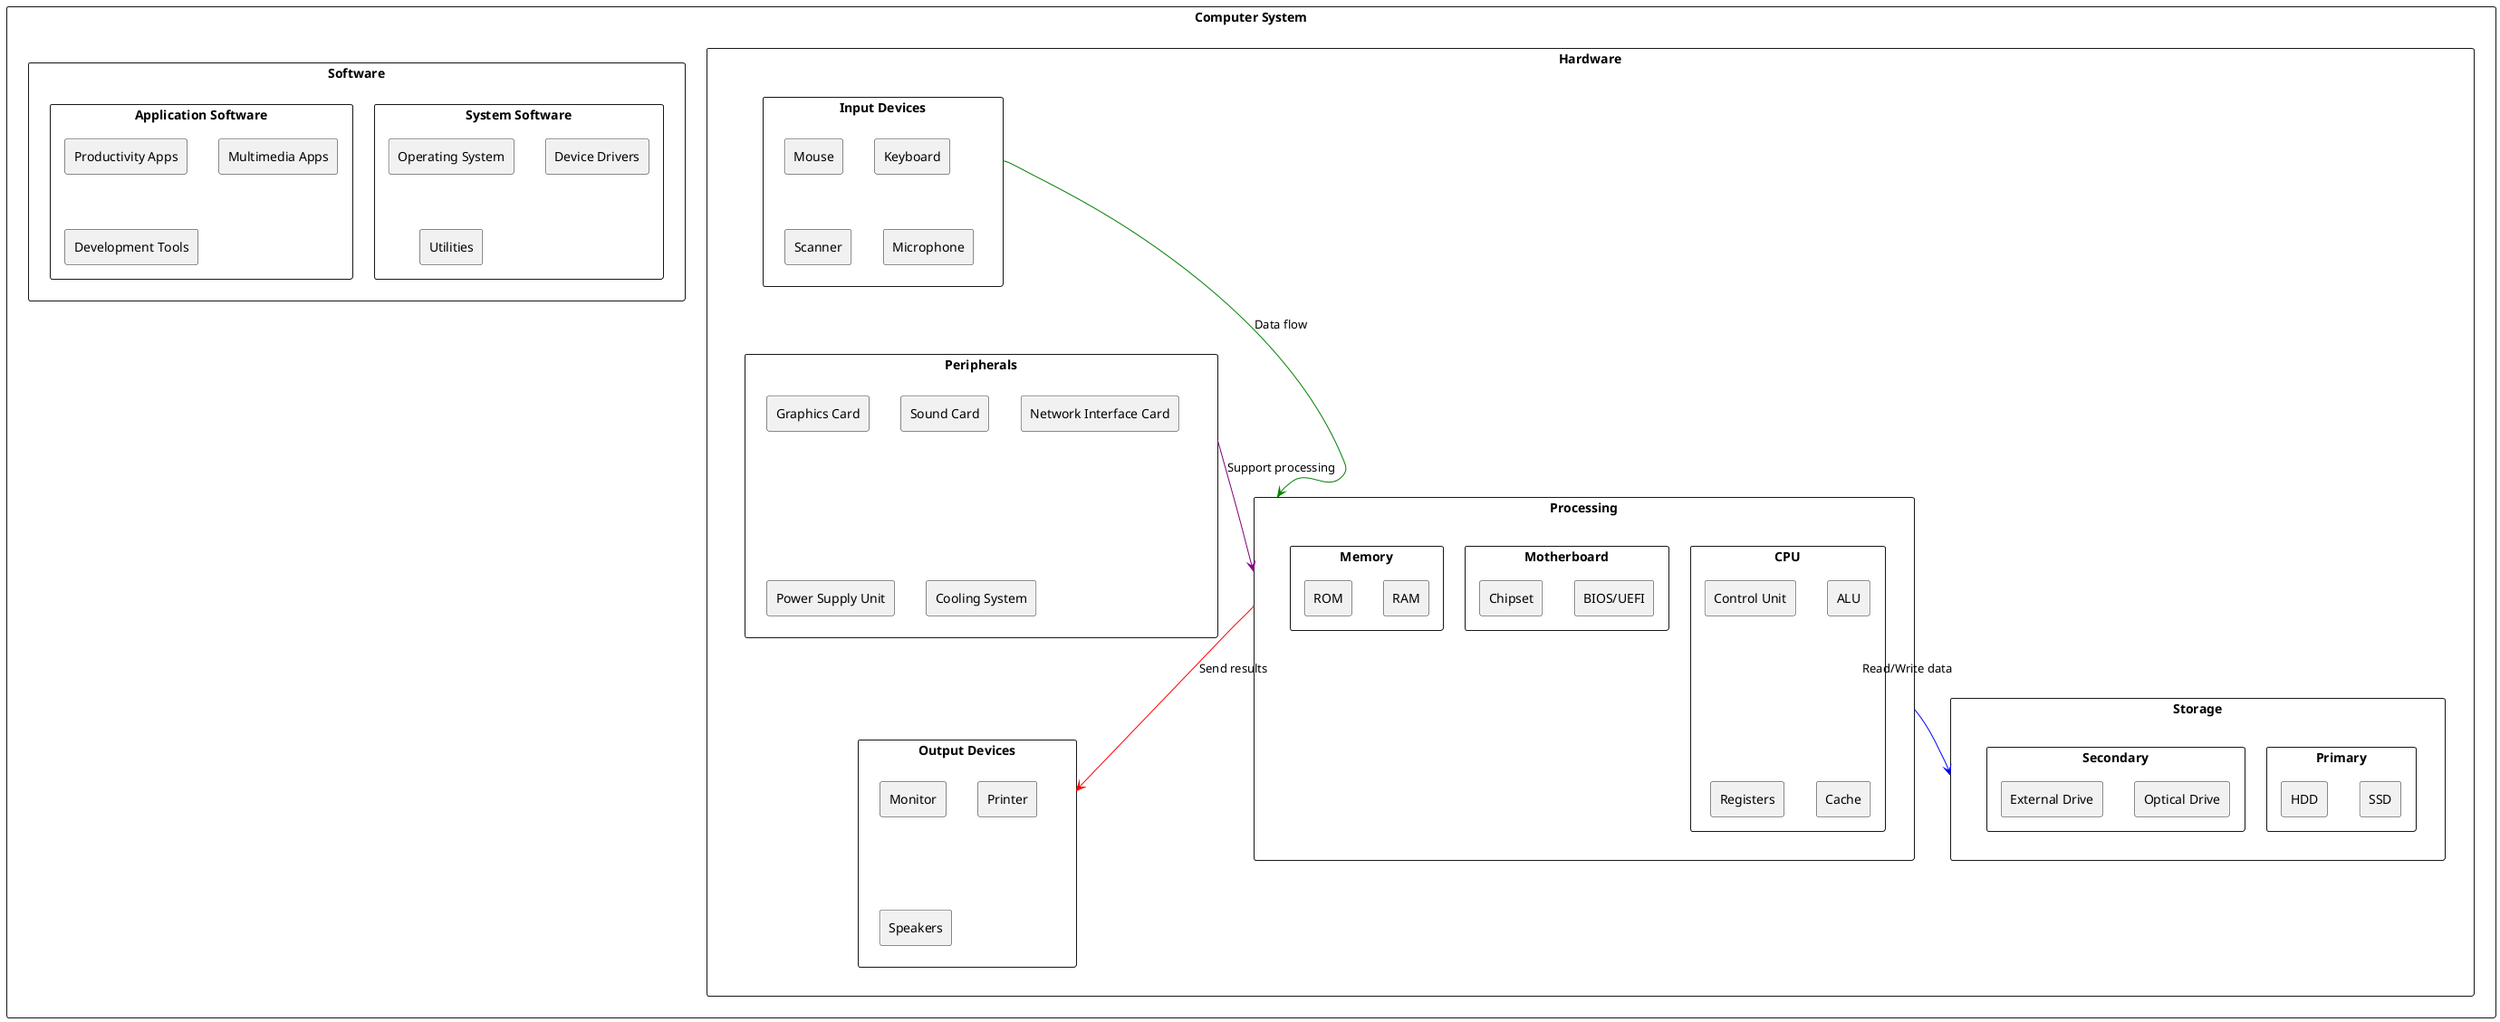 @startuml
skinparam {
  BackgroundColor transparent
  ArrowColor black
  BorderColor black
  NodeBackgroundColor lightblue
  NodeBorderColor black
}

rectangle "Computer System" {
  rectangle "Hardware" {
    rectangle "Input Devices" as input {
      rectangle "Keyboard"
      rectangle "Mouse"
      rectangle "Scanner"
      rectangle "Microphone"
    }
    
    rectangle "Processing" as processing {
      rectangle "CPU" {
        rectangle "Control Unit"
        rectangle "ALU"
        rectangle "Registers"
        rectangle "Cache"
      }
      
      rectangle "Motherboard" {
        rectangle "BIOS/UEFI"
        rectangle "Chipset"
      }
      
      rectangle "Memory" {
        rectangle "RAM"
        rectangle "ROM"
      }
    }
    
    rectangle "Storage" as storage {
      rectangle "Primary" {
        rectangle "SSD"
        rectangle "HDD"
      }
      rectangle "Secondary" {
        rectangle "Optical Drive"
        rectangle "External Drive"
      }
    }
    
    rectangle "Output Devices" as output {
      rectangle "Monitor"
      rectangle "Printer"
      rectangle "Speakers"
    }
    
    rectangle "Peripherals" as peripherals {
      rectangle "Graphics Card"
      rectangle "Sound Card"
      rectangle "Network Interface Card"
      rectangle "Power Supply Unit"
      rectangle "Cooling System"
    }
  }
  
  rectangle "Software" {
    rectangle "System Software" {
      rectangle "Operating System"
      rectangle "Device Drivers"
      rectangle "Utilities"
    }
    
    rectangle "Application Software" {
      rectangle "Productivity Apps"
      rectangle "Multimedia Apps"
      rectangle "Development Tools"
    }
  }
}

input -[#green]-> processing : Data flow
processing -[#blue]-> storage : Read/Write data
processing -[#red]-> output : Send results
peripherals -[#purple]-> processing : Support processing
@enduml